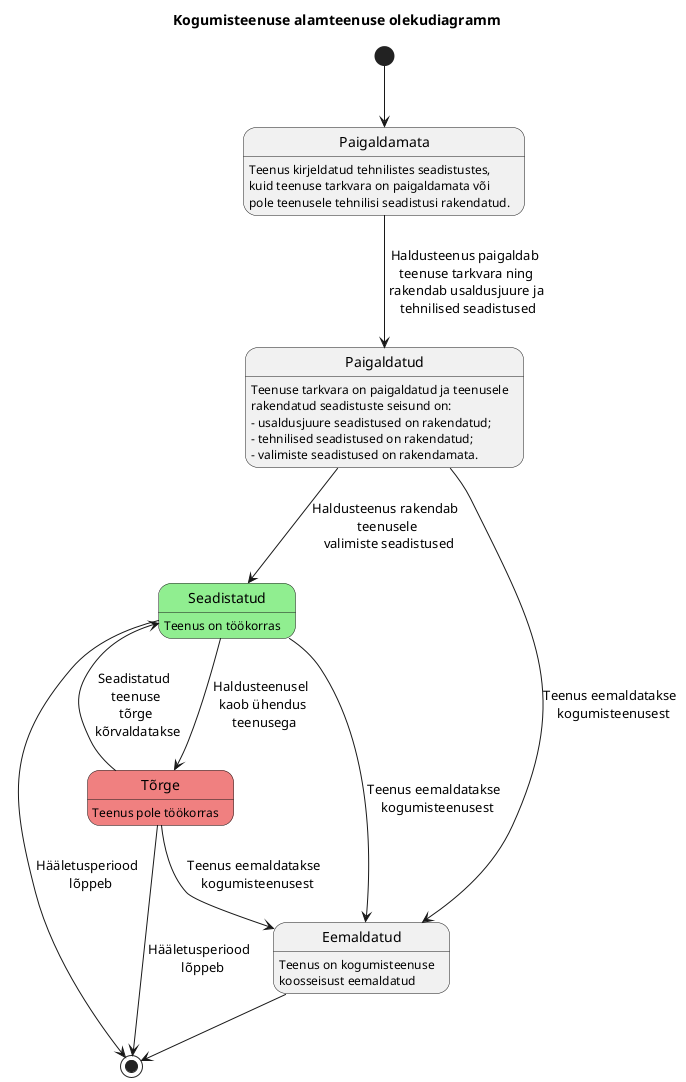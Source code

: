 @startuml

Title Kogumisteenuse alamteenuse olekudiagramm

skinparam state {
  BackgroundColor<<OK>> LightGreen
  BackgroundColor<<Invalid>> LightCoral
}

state Paigaldamata
state Paigaldatud
state Seadistatud <<OK>>
state Tõrge <<Invalid>>
state Eemaldatud

Paigaldamata: Teenus kirjeldatud tehnilistes seadistustes,
Paigaldamata: kuid teenuse tarkvara on paigaldamata või
Paigaldamata: pole teenusele tehnilisi seadistusi rakendatud.

Paigaldatud : Teenuse tarkvara on paigaldatud ja teenusele
Paigaldatud : rakendatud seadistuste seisund on:
Paigaldatud : - usaldusjuure seadistused on rakendatud;
Paigaldatud : - tehnilised seadistused on rakendatud;
Paigaldatud : - valimiste seadistused on rakendamata.

Seadistatud : Teenus on töökorras

Tõrge : Teenus pole töökorras

Eemaldatud : Teenus on kogumisteenuse
Eemaldatud : koosseisust eemaldatud

[*] --> Paigaldamata

Paigaldamata --> Paigaldatud : Haldusteenus paigaldab \n teenuse tarkvara ning \n rakendab usaldusjuure ja \n tehnilised seadistused

Paigaldatud --> Seadistatud : Haldusteenus rakendab \n teenusele \n valimiste seadistused
Paigaldatud --> Eemaldatud : Teenus eemaldatakse \n kogumisteenusest

Seadistatud --> Tõrge : Haldusteenusel \n kaob ühendus \n teenusega
Seadistatud --> Eemaldatud : Teenus eemaldatakse \n kogumisteenusest

Tõrge --> Seadistatud : Seadistatud \n teenuse \n tõrge \n kõrvaldatakse
Tõrge --> Eemaldatud : Teenus eemaldatakse \n kogumisteenusest
Tõrge --> [*] : Hääletusperiood \n lõppeb

Seadistatud --> [*] : Hääletusperiood \n lõppeb

Eemaldatud --> [*]

@enduml

